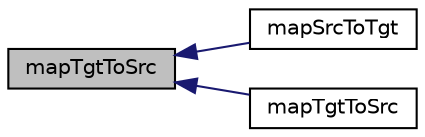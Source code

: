 digraph "mapTgtToSrc"
{
  bgcolor="transparent";
  edge [fontname="Helvetica",fontsize="10",labelfontname="Helvetica",labelfontsize="10"];
  node [fontname="Helvetica",fontsize="10",shape=record];
  rankdir="LR";
  Node1 [label="mapTgtToSrc",height=0.2,width=0.4,color="black", fillcolor="grey75", style="filled", fontcolor="black"];
  Node1 -> Node2 [dir="back",color="midnightblue",fontsize="10",style="solid",fontname="Helvetica"];
  Node2 [label="mapSrcToTgt",height=0.2,width=0.4,color="black",URL="$a01508.html#afffd4e935dabfd23f8cd78470fdf1f0c"];
  Node1 -> Node3 [dir="back",color="midnightblue",fontsize="10",style="solid",fontname="Helvetica"];
  Node3 [label="mapTgtToSrc",height=0.2,width=0.4,color="black",URL="$a01508.html#a38fde02234ed9d3a462c4aa4fdb49488"];
}
